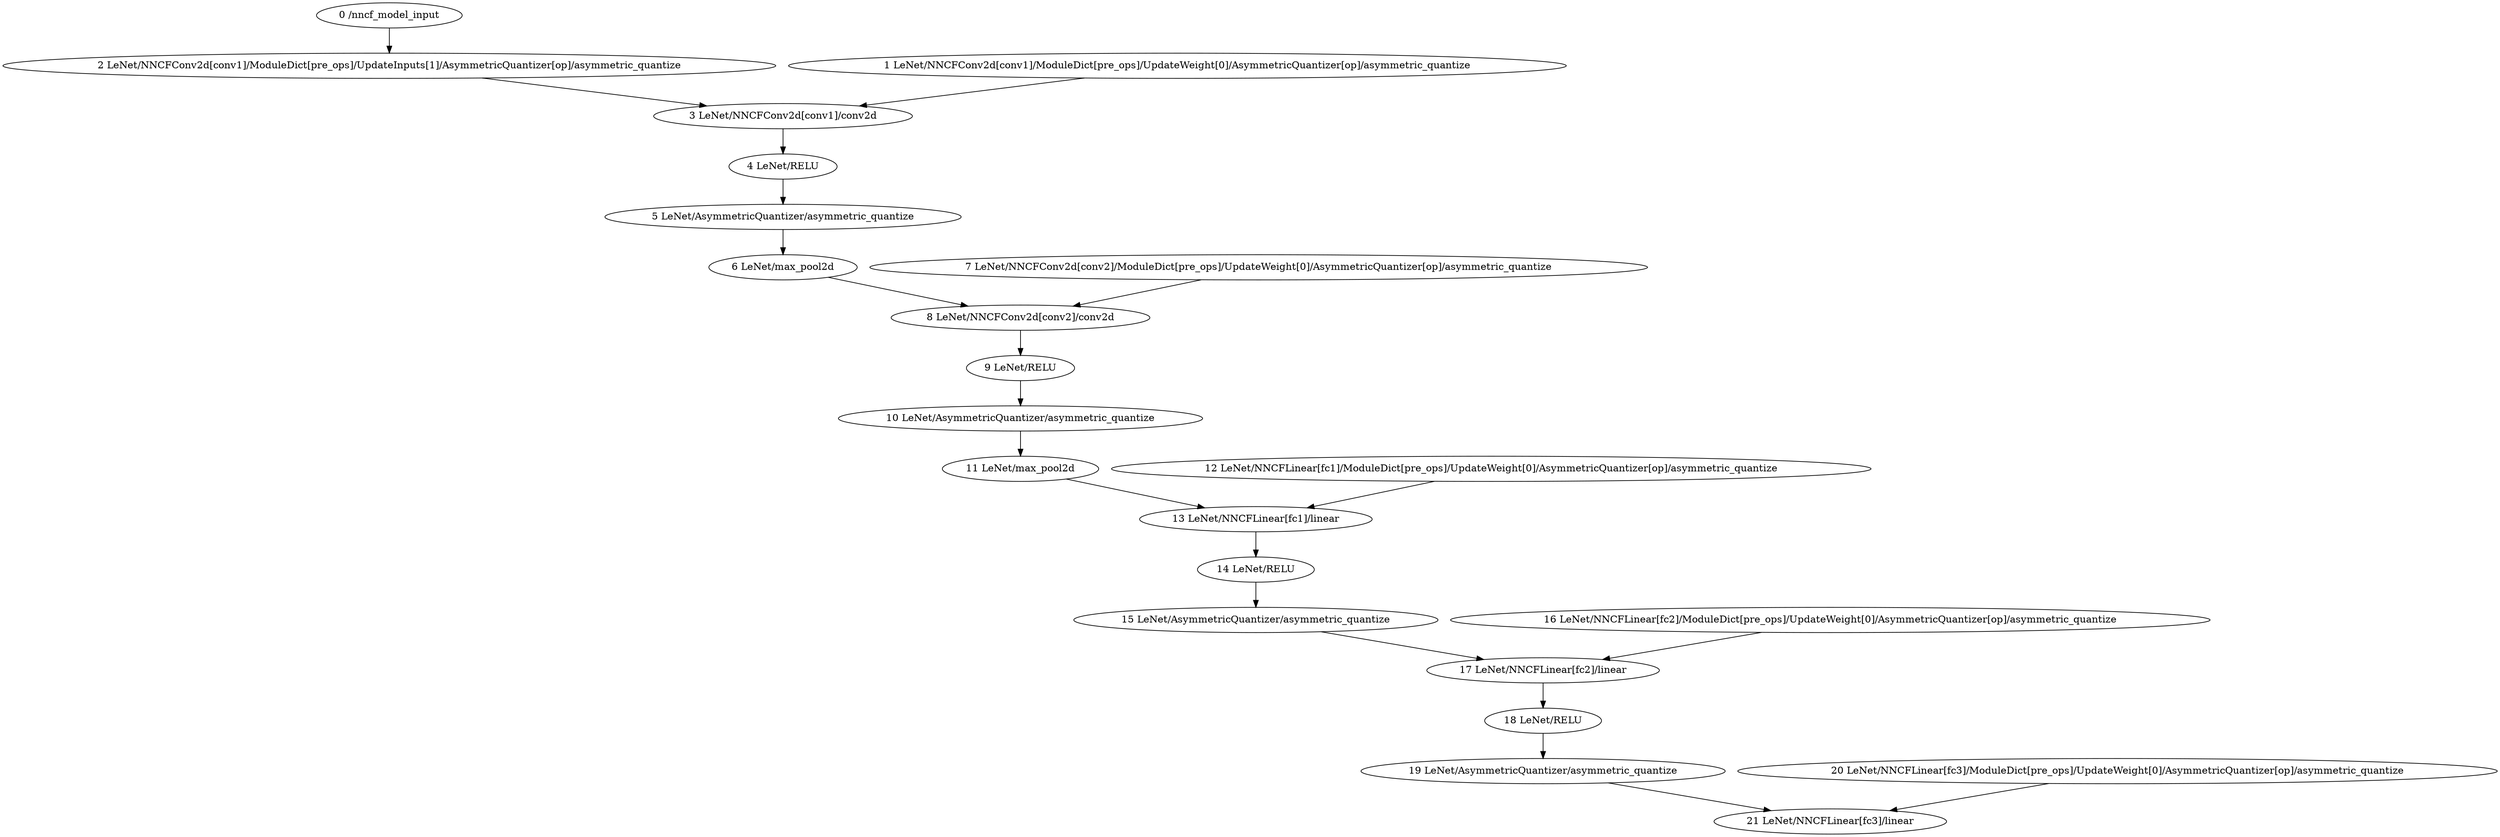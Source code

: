 strict digraph  {
"0 /nncf_model_input" [id=0, scope="", type=nncf_model_input];
"1 LeNet/NNCFConv2d[conv1]/ModuleDict[pre_ops]/UpdateWeight[0]/AsymmetricQuantizer[op]/asymmetric_quantize" [id=1, scope="LeNet/NNCFConv2d[conv1]/ModuleDict[pre_ops]/UpdateWeight[0]/AsymmetricQuantizer[op]", type=asymmetric_quantize];
"2 LeNet/NNCFConv2d[conv1]/ModuleDict[pre_ops]/UpdateInputs[1]/AsymmetricQuantizer[op]/asymmetric_quantize" [id=2, scope="LeNet/NNCFConv2d[conv1]/ModuleDict[pre_ops]/UpdateInputs[1]/AsymmetricQuantizer[op]", type=asymmetric_quantize];
"3 LeNet/NNCFConv2d[conv1]/conv2d" [id=3, scope="LeNet/NNCFConv2d[conv1]", type=conv2d];
"4 LeNet/RELU" [id=4, scope=LeNet, type=RELU];
"5 LeNet/AsymmetricQuantizer/asymmetric_quantize" [id=5, scope="LeNet/AsymmetricQuantizer", type=asymmetric_quantize];
"6 LeNet/max_pool2d" [id=6, scope=LeNet, type=max_pool2d];
"7 LeNet/NNCFConv2d[conv2]/ModuleDict[pre_ops]/UpdateWeight[0]/AsymmetricQuantizer[op]/asymmetric_quantize" [id=7, scope="LeNet/NNCFConv2d[conv2]/ModuleDict[pre_ops]/UpdateWeight[0]/AsymmetricQuantizer[op]", type=asymmetric_quantize];
"8 LeNet/NNCFConv2d[conv2]/conv2d" [id=8, scope="LeNet/NNCFConv2d[conv2]", type=conv2d];
"9 LeNet/RELU" [id=9, scope=LeNet, type=RELU];
"10 LeNet/AsymmetricQuantizer/asymmetric_quantize" [id=10, scope="LeNet/AsymmetricQuantizer", type=asymmetric_quantize];
"11 LeNet/max_pool2d" [id=11, scope=LeNet, type=max_pool2d];
"12 LeNet/NNCFLinear[fc1]/ModuleDict[pre_ops]/UpdateWeight[0]/AsymmetricQuantizer[op]/asymmetric_quantize" [id=12, scope="LeNet/NNCFLinear[fc1]/ModuleDict[pre_ops]/UpdateWeight[0]/AsymmetricQuantizer[op]", type=asymmetric_quantize];
"13 LeNet/NNCFLinear[fc1]/linear" [id=13, scope="LeNet/NNCFLinear[fc1]", type=linear];
"14 LeNet/RELU" [id=14, scope=LeNet, type=RELU];
"15 LeNet/AsymmetricQuantizer/asymmetric_quantize" [id=15, scope="LeNet/AsymmetricQuantizer", type=asymmetric_quantize];
"16 LeNet/NNCFLinear[fc2]/ModuleDict[pre_ops]/UpdateWeight[0]/AsymmetricQuantizer[op]/asymmetric_quantize" [id=16, scope="LeNet/NNCFLinear[fc2]/ModuleDict[pre_ops]/UpdateWeight[0]/AsymmetricQuantizer[op]", type=asymmetric_quantize];
"17 LeNet/NNCFLinear[fc2]/linear" [id=17, scope="LeNet/NNCFLinear[fc2]", type=linear];
"18 LeNet/RELU" [id=18, scope=LeNet, type=RELU];
"19 LeNet/AsymmetricQuantizer/asymmetric_quantize" [id=19, scope="LeNet/AsymmetricQuantizer", type=asymmetric_quantize];
"20 LeNet/NNCFLinear[fc3]/ModuleDict[pre_ops]/UpdateWeight[0]/AsymmetricQuantizer[op]/asymmetric_quantize" [id=20, scope="LeNet/NNCFLinear[fc3]/ModuleDict[pre_ops]/UpdateWeight[0]/AsymmetricQuantizer[op]", type=asymmetric_quantize];
"21 LeNet/NNCFLinear[fc3]/linear" [id=21, scope="LeNet/NNCFLinear[fc3]", type=linear];
"0 /nncf_model_input" -> "2 LeNet/NNCFConv2d[conv1]/ModuleDict[pre_ops]/UpdateInputs[1]/AsymmetricQuantizer[op]/asymmetric_quantize";
"1 LeNet/NNCFConv2d[conv1]/ModuleDict[pre_ops]/UpdateWeight[0]/AsymmetricQuantizer[op]/asymmetric_quantize" -> "3 LeNet/NNCFConv2d[conv1]/conv2d";
"2 LeNet/NNCFConv2d[conv1]/ModuleDict[pre_ops]/UpdateInputs[1]/AsymmetricQuantizer[op]/asymmetric_quantize" -> "3 LeNet/NNCFConv2d[conv1]/conv2d";
"3 LeNet/NNCFConv2d[conv1]/conv2d" -> "4 LeNet/RELU";
"4 LeNet/RELU" -> "5 LeNet/AsymmetricQuantizer/asymmetric_quantize";
"5 LeNet/AsymmetricQuantizer/asymmetric_quantize" -> "6 LeNet/max_pool2d";
"6 LeNet/max_pool2d" -> "8 LeNet/NNCFConv2d[conv2]/conv2d";
"7 LeNet/NNCFConv2d[conv2]/ModuleDict[pre_ops]/UpdateWeight[0]/AsymmetricQuantizer[op]/asymmetric_quantize" -> "8 LeNet/NNCFConv2d[conv2]/conv2d";
"8 LeNet/NNCFConv2d[conv2]/conv2d" -> "9 LeNet/RELU";
"9 LeNet/RELU" -> "10 LeNet/AsymmetricQuantizer/asymmetric_quantize";
"10 LeNet/AsymmetricQuantizer/asymmetric_quantize" -> "11 LeNet/max_pool2d";
"11 LeNet/max_pool2d" -> "13 LeNet/NNCFLinear[fc1]/linear";
"12 LeNet/NNCFLinear[fc1]/ModuleDict[pre_ops]/UpdateWeight[0]/AsymmetricQuantizer[op]/asymmetric_quantize" -> "13 LeNet/NNCFLinear[fc1]/linear";
"13 LeNet/NNCFLinear[fc1]/linear" -> "14 LeNet/RELU";
"14 LeNet/RELU" -> "15 LeNet/AsymmetricQuantizer/asymmetric_quantize";
"15 LeNet/AsymmetricQuantizer/asymmetric_quantize" -> "17 LeNet/NNCFLinear[fc2]/linear";
"16 LeNet/NNCFLinear[fc2]/ModuleDict[pre_ops]/UpdateWeight[0]/AsymmetricQuantizer[op]/asymmetric_quantize" -> "17 LeNet/NNCFLinear[fc2]/linear";
"17 LeNet/NNCFLinear[fc2]/linear" -> "18 LeNet/RELU";
"18 LeNet/RELU" -> "19 LeNet/AsymmetricQuantizer/asymmetric_quantize";
"19 LeNet/AsymmetricQuantizer/asymmetric_quantize" -> "21 LeNet/NNCFLinear[fc3]/linear";
"20 LeNet/NNCFLinear[fc3]/ModuleDict[pre_ops]/UpdateWeight[0]/AsymmetricQuantizer[op]/asymmetric_quantize" -> "21 LeNet/NNCFLinear[fc3]/linear";
}
